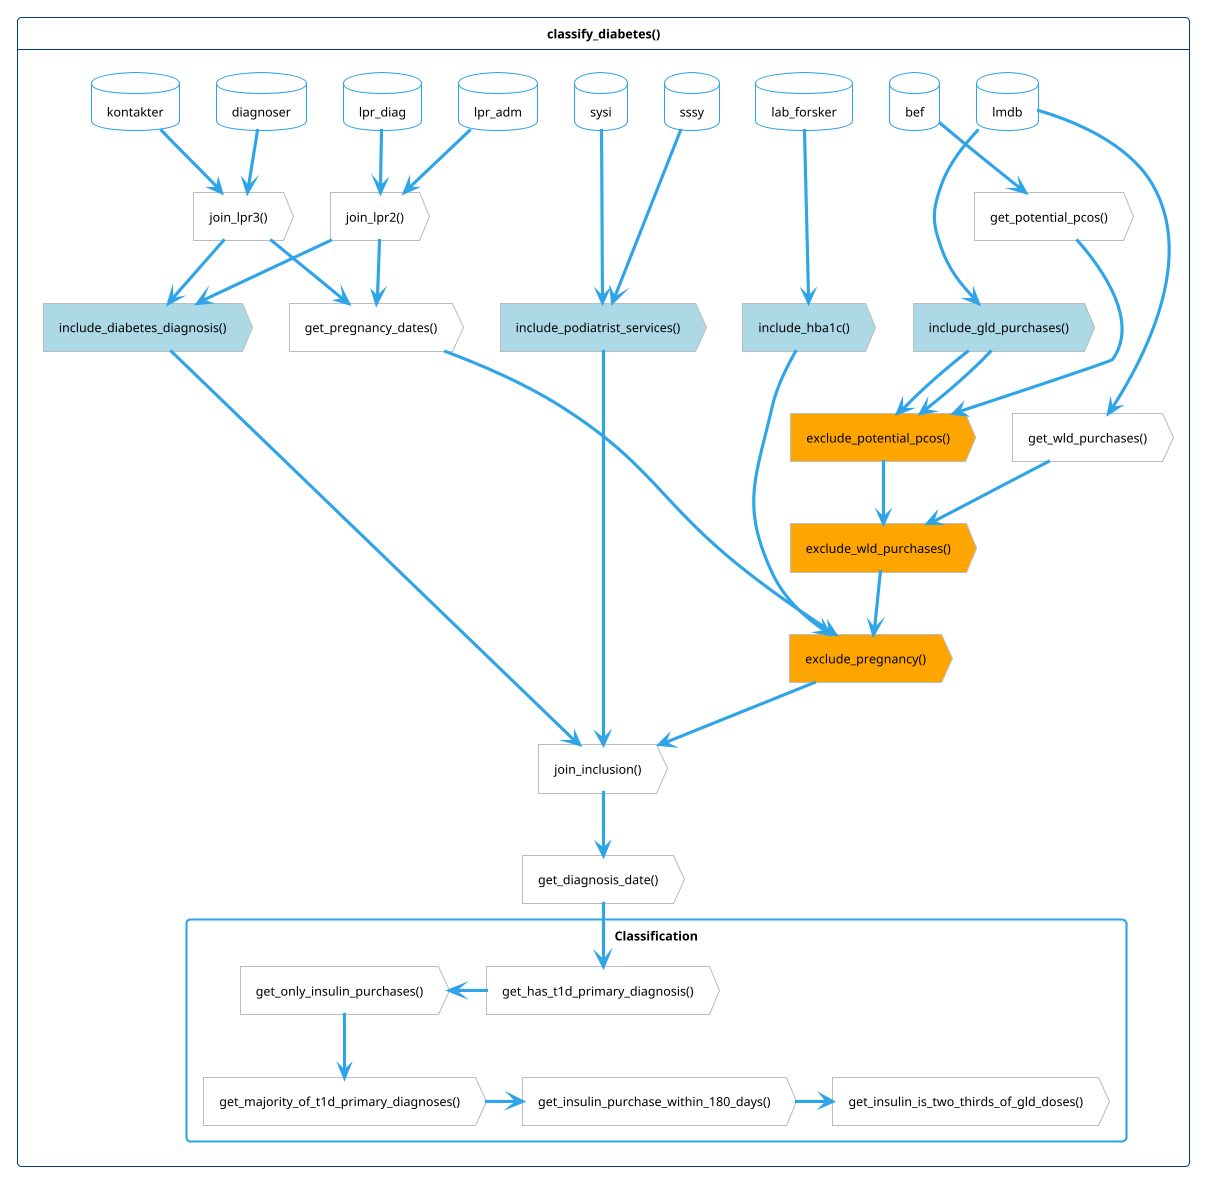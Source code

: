 @startuml function-flow
!theme cerulean-outline
<style>
action, card, database, rectangle {
    FontColor black
}
.inclusion {
    BackgroundColor lightblue
}
.exclusion {
    BackgroundColor orange
}
</style>

hide <<inclusion>> stereotype
hide <<exclusion>> stereotype

card classify_diabetes() as cd {
'Diabetes population extraction
    together {
        database sssy
        database sysi
        database lpr_diag
        database lpr_adm
        database lmdb
        database lab_forsker
        database kontakter
        database diagnoser
        database bef
    }
    together {
            action "join_lpr2()" as lpr2
            action "join_lpr3()" as lpr3
    }

    action "get_potential_pcos()" as pcos
    action "get_wld_purchases()" as wld

    together {
        action "exclude_pregnancy()" as ex_pregnancy <<exclusion>>
        action "exclude_wld_purchases()" as ex_wld <<exclusion>>
        action "exclude_potential_pcos()" as ex_pcos <<exclusion>>
    }
    together {
        action "include_diabetes_diagnosis()" as in_diagnosis <<inclusion>>
        action "include_hba1c()" as in_hba1c <<inclusion>>
        action "include_podiatrist_services()" as in_podiatrist <<inclusion>>
        action "include_gld_purchases()" as in_gld <<inclusion>>
        action "get_pregnancy_dates()" as pregnancy
    }

    action "join_inclusion()" as join_inclusion
    action "get_diagnosis_date()" as diagnosis_date

'join lpr
    lpr_diag --> lpr2
    lpr_adm --> lpr2
    kontakter --> lpr3
    diagnoser --> lpr3

'inclusion: podiatrist services
    sssy --> in_podiatrist
    sysi --> in_podiatrist
    in_podiatrist --> join_inclusion

'inclusion: hba1c
    lab_forsker --> in_hba1c
    in_hba1c --> ex_pregnancy
    ex_pregnancy --> join_inclusion

'inclusion: gld purchases
    lmdb --> in_gld
    in_gld --> ex_pcos
    ex_pcos --> ex_wld
    ex_wld --> ex_pregnancy

'inclusion: diabetes diagnosis
    lpr2 --> in_diagnosis
    lpr3 --> in_diagnosis
    in_diagnosis --> join_inclusion

'helper functions
    lpr2 --> pregnancy
    lpr3 --> pregnancy
    pregnancy --> ex_pregnancy
    lmdb --> wld
    wld --> ex_wld
    bef --> pcos
    in_gld --> ex_pcos
    pcos --> ex_pcos
    join_inclusion --> diagnosis_date

'Diabetes type classification

    rectangle Classification {
        action "get_has_t1d_primary_diagnosis()" as t1d_diagnosis
        action "get_only_insulin_purchases()" as only_insulins
        action "get_majority_of_t1d_primary_diagnoses()" as t1d_diagnosis_majority
        action "get_insulin_purchase_within_180_days()" as insulin_within_180_days
        action "get_insulin_is_two_thirds_of_gld_doses()" as insulin_is_two_thirds
    }

    diagnosis_date --> t1d_diagnosis
    t1d_diagnosis -l-> only_insulins
    only_insulins -d-> t1d_diagnosis_majority
    t1d_diagnosis_majority -r-> insulin_within_180_days
    insulin_within_180_days -r-> insulin_is_two_thirds
    

}
@enduml
